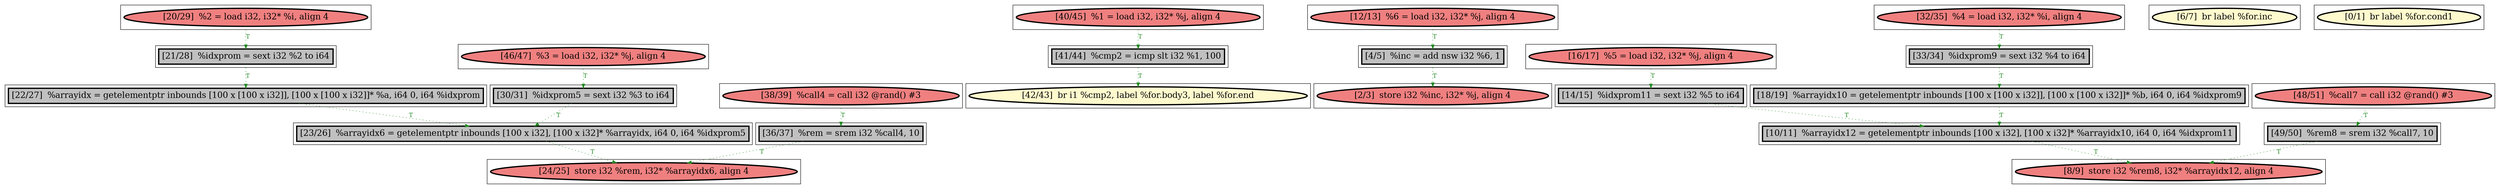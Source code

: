 
digraph G {



node592->node588 [style=dotted,color=forestgreen,label="T",fontcolor=forestgreen ]
node597->node589 [style=dotted,color=forestgreen,label="T",fontcolor=forestgreen ]
node584->node597 [style=dotted,color=forestgreen,label="T",fontcolor=forestgreen ]
node580->node576 [style=dotted,color=forestgreen,label="T",fontcolor=forestgreen ]
node599->node588 [style=dotted,color=forestgreen,label="T",fontcolor=forestgreen ]
node593->node599 [style=dotted,color=forestgreen,label="T",fontcolor=forestgreen ]
node590->node578 [style=dotted,color=forestgreen,label="T",fontcolor=forestgreen ]
node591->node592 [style=dotted,color=forestgreen,label="T",fontcolor=forestgreen ]
node582->node581 [style=dotted,color=forestgreen,label="T",fontcolor=forestgreen ]
node576->node575 [style=dotted,color=forestgreen,label="T",fontcolor=forestgreen ]
node587->node590 [style=dotted,color=forestgreen,label="T",fontcolor=forestgreen ]
node581->node579 [style=dotted,color=forestgreen,label="T",fontcolor=forestgreen ]
node596->node598 [style=dotted,color=forestgreen,label="T",fontcolor=forestgreen ]
node586->node583 [style=dotted,color=forestgreen,label="T",fontcolor=forestgreen ]
node598->node593 [style=dotted,color=forestgreen,label="T",fontcolor=forestgreen ]
node585->node595 [style=dotted,color=forestgreen,label="T",fontcolor=forestgreen ]
node579->node578 [style=dotted,color=forestgreen,label="T",fontcolor=forestgreen ]
node595->node599 [style=dotted,color=forestgreen,label="T",fontcolor=forestgreen ]
node583->node579 [style=dotted,color=forestgreen,label="T",fontcolor=forestgreen ]
node594->node586 [style=dotted,color=forestgreen,label="T",fontcolor=forestgreen ]


subgraph cluster25 {


node599 [penwidth=3.0,fontsize=20,fillcolor=grey,label="[23/26]  %arrayidx6 = getelementptr inbounds [100 x i32], [100 x i32]* %arrayidx, i64 0, i64 %idxprom5",shape=rectangle,style=filled ]



}

subgraph cluster24 {


node598 [penwidth=3.0,fontsize=20,fillcolor=grey,label="[21/28]  %idxprom = sext i32 %2 to i64",shape=rectangle,style=filled ]



}

subgraph cluster22 {


node596 [penwidth=3.0,fontsize=20,fillcolor=lightcoral,label="[20/29]  %2 = load i32, i32* %i, align 4",shape=ellipse,style=filled ]



}

subgraph cluster20 {


node594 [penwidth=3.0,fontsize=20,fillcolor=lightcoral,label="[32/35]  %4 = load i32, i32* %i, align 4",shape=ellipse,style=filled ]



}

subgraph cluster18 {


node592 [penwidth=3.0,fontsize=20,fillcolor=grey,label="[36/37]  %rem = srem i32 %call4, 10",shape=rectangle,style=filled ]



}

subgraph cluster16 {


node590 [penwidth=3.0,fontsize=20,fillcolor=grey,label="[49/50]  %rem8 = srem i32 %call7, 10",shape=rectangle,style=filled ]



}

subgraph cluster17 {


node591 [penwidth=3.0,fontsize=20,fillcolor=lightcoral,label="[38/39]  %call4 = call i32 @rand() #3",shape=ellipse,style=filled ]



}

subgraph cluster4 {


node578 [penwidth=3.0,fontsize=20,fillcolor=lightcoral,label="[8/9]  store i32 %rem8, i32* %arrayidx12, align 4",shape=ellipse,style=filled ]



}

subgraph cluster3 {


node577 [penwidth=3.0,fontsize=20,fillcolor=lemonchiffon,label="[6/7]  br label %for.inc",shape=ellipse,style=filled ]



}

subgraph cluster2 {


node576 [penwidth=3.0,fontsize=20,fillcolor=grey,label="[4/5]  %inc = add nsw i32 %6, 1",shape=rectangle,style=filled ]



}

subgraph cluster1 {


node575 [penwidth=3.0,fontsize=20,fillcolor=lightcoral,label="[2/3]  store i32 %inc, i32* %j, align 4",shape=ellipse,style=filled ]



}

subgraph cluster12 {


node586 [penwidth=3.0,fontsize=20,fillcolor=grey,label="[33/34]  %idxprom9 = sext i32 %4 to i64",shape=rectangle,style=filled ]



}

subgraph cluster5 {


node579 [penwidth=3.0,fontsize=20,fillcolor=grey,label="[10/11]  %arrayidx12 = getelementptr inbounds [100 x i32], [100 x i32]* %arrayidx10, i64 0, i64 %idxprom11",shape=rectangle,style=filled ]



}

subgraph cluster0 {


node574 [penwidth=3.0,fontsize=20,fillcolor=lemonchiffon,label="[0/1]  br label %for.cond1",shape=ellipse,style=filled ]



}

subgraph cluster6 {


node580 [penwidth=3.0,fontsize=20,fillcolor=lightcoral,label="[12/13]  %6 = load i32, i32* %j, align 4",shape=ellipse,style=filled ]



}

subgraph cluster14 {


node588 [penwidth=3.0,fontsize=20,fillcolor=lightcoral,label="[24/25]  store i32 %rem, i32* %arrayidx6, align 4",shape=ellipse,style=filled ]



}

subgraph cluster7 {


node581 [penwidth=3.0,fontsize=20,fillcolor=grey,label="[14/15]  %idxprom11 = sext i32 %5 to i64",shape=rectangle,style=filled ]



}

subgraph cluster23 {


node597 [penwidth=3.0,fontsize=20,fillcolor=grey,label="[41/44]  %cmp2 = icmp slt i32 %1, 100",shape=rectangle,style=filled ]



}

subgraph cluster8 {


node582 [penwidth=3.0,fontsize=20,fillcolor=lightcoral,label="[16/17]  %5 = load i32, i32* %j, align 4",shape=ellipse,style=filled ]



}

subgraph cluster21 {


node595 [penwidth=3.0,fontsize=20,fillcolor=grey,label="[30/31]  %idxprom5 = sext i32 %3 to i64",shape=rectangle,style=filled ]



}

subgraph cluster9 {


node583 [penwidth=3.0,fontsize=20,fillcolor=grey,label="[18/19]  %arrayidx10 = getelementptr inbounds [100 x [100 x i32]], [100 x [100 x i32]]* %b, i64 0, i64 %idxprom9",shape=rectangle,style=filled ]



}

subgraph cluster19 {


node593 [penwidth=3.0,fontsize=20,fillcolor=grey,label="[22/27]  %arrayidx = getelementptr inbounds [100 x [100 x i32]], [100 x [100 x i32]]* %a, i64 0, i64 %idxprom",shape=rectangle,style=filled ]



}

subgraph cluster10 {


node584 [penwidth=3.0,fontsize=20,fillcolor=lightcoral,label="[40/45]  %1 = load i32, i32* %j, align 4",shape=ellipse,style=filled ]



}

subgraph cluster11 {


node585 [penwidth=3.0,fontsize=20,fillcolor=lightcoral,label="[46/47]  %3 = load i32, i32* %j, align 4",shape=ellipse,style=filled ]



}

subgraph cluster13 {


node587 [penwidth=3.0,fontsize=20,fillcolor=lightcoral,label="[48/51]  %call7 = call i32 @rand() #3",shape=ellipse,style=filled ]



}

subgraph cluster15 {


node589 [penwidth=3.0,fontsize=20,fillcolor=lemonchiffon,label="[42/43]  br i1 %cmp2, label %for.body3, label %for.end",shape=ellipse,style=filled ]



}

}
